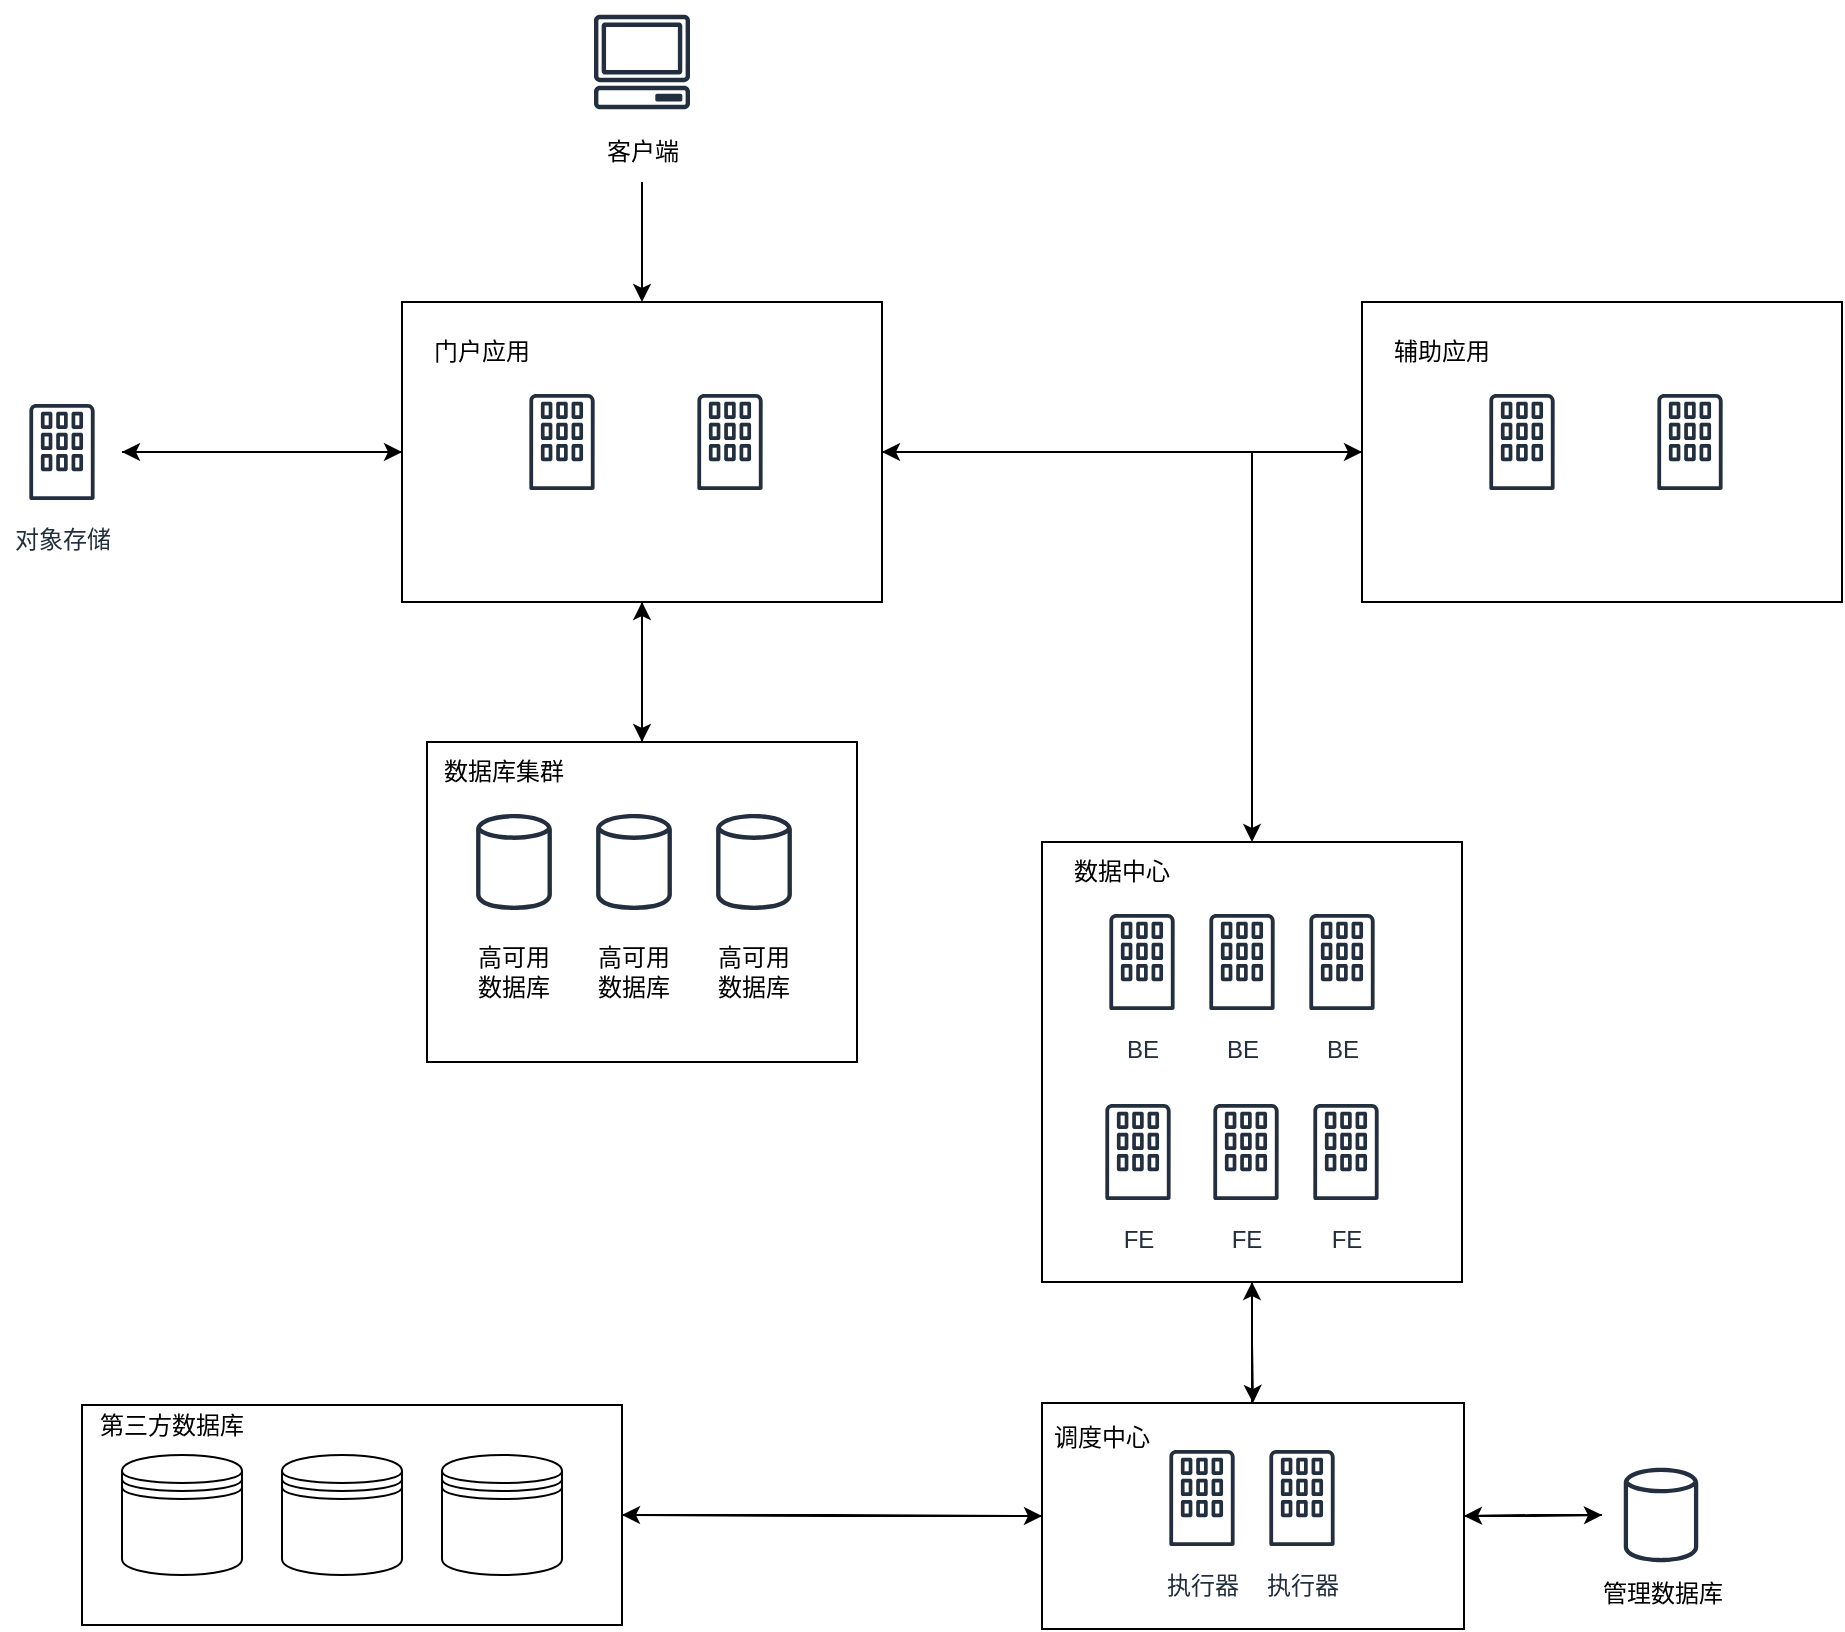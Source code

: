 <mxfile version="21.3.4" type="github">
  <diagram name="第 1 页" id="CWTBCon9eKZ4pM7C-I6c">
    <mxGraphModel dx="1766" dy="846" grid="0" gridSize="10" guides="1" tooltips="1" connect="1" arrows="1" fold="1" page="1" pageScale="1" pageWidth="827" pageHeight="1169" math="0" shadow="0">
      <root>
        <mxCell id="0" />
        <mxCell id="1" parent="0" />
        <mxCell id="lMnNLu0qP9lQJbx2tpE5-22" style="edgeStyle=orthogonalEdgeStyle;rounded=0;orthogonalLoop=1;jettySize=auto;html=1;entryX=0;entryY=0.5;entryDx=0;entryDy=0;" edge="1" parent="1" source="lMnNLu0qP9lQJbx2tpE5-20" target="lMnNLu0qP9lQJbx2tpE5-1">
          <mxGeometry relative="1" as="geometry" />
        </mxCell>
        <mxCell id="lMnNLu0qP9lQJbx2tpE5-20" value="" style="rounded=0;whiteSpace=wrap;html=1;" vertex="1" parent="1">
          <mxGeometry x="90" y="1001.5" width="270" height="110" as="geometry" />
        </mxCell>
        <mxCell id="CzAb9MrKDRJfytbCW6c--45" style="edgeStyle=orthogonalEdgeStyle;rounded=0;orthogonalLoop=1;jettySize=auto;html=1;entryX=0.5;entryY=1;entryDx=0;entryDy=0;" parent="1" source="CzAb9MrKDRJfytbCW6c--18" target="CzAb9MrKDRJfytbCW6c--1" edge="1">
          <mxGeometry relative="1" as="geometry" />
        </mxCell>
        <mxCell id="CzAb9MrKDRJfytbCW6c--18" value="" style="rounded=0;whiteSpace=wrap;html=1;" parent="1" vertex="1">
          <mxGeometry x="262.5" y="670" width="215" height="160" as="geometry" />
        </mxCell>
        <mxCell id="CzAb9MrKDRJfytbCW6c--37" style="edgeStyle=orthogonalEdgeStyle;rounded=0;orthogonalLoop=1;jettySize=auto;html=1;entryX=0;entryY=0.5;entryDx=0;entryDy=0;" parent="1" source="CzAb9MrKDRJfytbCW6c--1" target="CzAb9MrKDRJfytbCW6c--12" edge="1">
          <mxGeometry relative="1" as="geometry" />
        </mxCell>
        <mxCell id="CzAb9MrKDRJfytbCW6c--43" style="edgeStyle=orthogonalEdgeStyle;rounded=0;orthogonalLoop=1;jettySize=auto;html=1;" parent="1" source="CzAb9MrKDRJfytbCW6c--1" target="CzAb9MrKDRJfytbCW6c--16" edge="1">
          <mxGeometry relative="1" as="geometry" />
        </mxCell>
        <mxCell id="CzAb9MrKDRJfytbCW6c--44" style="edgeStyle=orthogonalEdgeStyle;rounded=0;orthogonalLoop=1;jettySize=auto;html=1;entryX=0.5;entryY=0;entryDx=0;entryDy=0;" parent="1" source="CzAb9MrKDRJfytbCW6c--1" target="CzAb9MrKDRJfytbCW6c--18" edge="1">
          <mxGeometry relative="1" as="geometry" />
        </mxCell>
        <mxCell id="lMnNLu0qP9lQJbx2tpE5-12" style="edgeStyle=orthogonalEdgeStyle;rounded=0;orthogonalLoop=1;jettySize=auto;html=1;" edge="1" parent="1" source="CzAb9MrKDRJfytbCW6c--1" target="CzAb9MrKDRJfytbCW6c--48">
          <mxGeometry relative="1" as="geometry" />
        </mxCell>
        <mxCell id="CzAb9MrKDRJfytbCW6c--1" value="" style="rounded=0;whiteSpace=wrap;html=1;" parent="1" vertex="1">
          <mxGeometry x="250" y="450" width="240" height="150" as="geometry" />
        </mxCell>
        <mxCell id="CzAb9MrKDRJfytbCW6c--2" value="" style="sketch=0;outlineConnect=0;fontColor=#232F3E;gradientColor=none;strokeColor=#232F3E;fillColor=#ffffff;dashed=0;verticalLabelPosition=bottom;verticalAlign=top;align=center;html=1;fontSize=12;fontStyle=0;aspect=fixed;shape=mxgraph.aws4.resourceIcon;resIcon=mxgraph.aws4.client;" parent="1" vertex="1">
          <mxGeometry x="340" y="300" width="60" height="60" as="geometry" />
        </mxCell>
        <mxCell id="CzAb9MrKDRJfytbCW6c--8" value="门户应用" style="text;html=1;strokeColor=none;fillColor=none;align=center;verticalAlign=middle;whiteSpace=wrap;rounded=0;" parent="1" vertex="1">
          <mxGeometry x="260" y="460" width="60" height="30" as="geometry" />
        </mxCell>
        <mxCell id="CzAb9MrKDRJfytbCW6c--9" value="" style="sketch=0;outlineConnect=0;fontColor=#232F3E;gradientColor=none;strokeColor=#232F3E;fillColor=#ffffff;dashed=0;verticalLabelPosition=bottom;verticalAlign=top;align=center;html=1;fontSize=12;fontStyle=0;aspect=fixed;shape=mxgraph.aws4.resourceIcon;resIcon=mxgraph.aws4.corporate_data_center;" parent="1" vertex="1">
          <mxGeometry x="300" y="490" width="60" height="60" as="geometry" />
        </mxCell>
        <mxCell id="CzAb9MrKDRJfytbCW6c--10" value="" style="sketch=0;outlineConnect=0;fontColor=#232F3E;gradientColor=none;strokeColor=#232F3E;fillColor=#ffffff;dashed=0;verticalLabelPosition=bottom;verticalAlign=top;align=center;html=1;fontSize=12;fontStyle=0;aspect=fixed;shape=mxgraph.aws4.resourceIcon;resIcon=mxgraph.aws4.corporate_data_center;" parent="1" vertex="1">
          <mxGeometry x="384" y="490" width="60" height="60" as="geometry" />
        </mxCell>
        <mxCell id="CzAb9MrKDRJfytbCW6c--36" style="edgeStyle=orthogonalEdgeStyle;rounded=0;orthogonalLoop=1;jettySize=auto;html=1;" parent="1" source="CzAb9MrKDRJfytbCW6c--12" target="CzAb9MrKDRJfytbCW6c--1" edge="1">
          <mxGeometry relative="1" as="geometry" />
        </mxCell>
        <mxCell id="CzAb9MrKDRJfytbCW6c--12" value="" style="rounded=0;whiteSpace=wrap;html=1;" parent="1" vertex="1">
          <mxGeometry x="730" y="450" width="240" height="150" as="geometry" />
        </mxCell>
        <mxCell id="CzAb9MrKDRJfytbCW6c--13" value="辅助应用" style="text;html=1;strokeColor=none;fillColor=none;align=center;verticalAlign=middle;whiteSpace=wrap;rounded=0;" parent="1" vertex="1">
          <mxGeometry x="740" y="460" width="60" height="30" as="geometry" />
        </mxCell>
        <mxCell id="CzAb9MrKDRJfytbCW6c--14" value="" style="sketch=0;outlineConnect=0;fontColor=#232F3E;gradientColor=none;strokeColor=#232F3E;fillColor=#ffffff;dashed=0;verticalLabelPosition=bottom;verticalAlign=top;align=center;html=1;fontSize=12;fontStyle=0;aspect=fixed;shape=mxgraph.aws4.resourceIcon;resIcon=mxgraph.aws4.corporate_data_center;" parent="1" vertex="1">
          <mxGeometry x="780" y="490" width="60" height="60" as="geometry" />
        </mxCell>
        <mxCell id="CzAb9MrKDRJfytbCW6c--15" value="" style="sketch=0;outlineConnect=0;fontColor=#232F3E;gradientColor=none;strokeColor=#232F3E;fillColor=#ffffff;dashed=0;verticalLabelPosition=bottom;verticalAlign=top;align=center;html=1;fontSize=12;fontStyle=0;aspect=fixed;shape=mxgraph.aws4.resourceIcon;resIcon=mxgraph.aws4.corporate_data_center;" parent="1" vertex="1">
          <mxGeometry x="864" y="490" width="60" height="60" as="geometry" />
        </mxCell>
        <mxCell id="CzAb9MrKDRJfytbCW6c--42" style="edgeStyle=orthogonalEdgeStyle;rounded=0;orthogonalLoop=1;jettySize=auto;html=1;entryX=0;entryY=0.5;entryDx=0;entryDy=0;" parent="1" source="CzAb9MrKDRJfytbCW6c--16" target="CzAb9MrKDRJfytbCW6c--1" edge="1">
          <mxGeometry relative="1" as="geometry" />
        </mxCell>
        <mxCell id="CzAb9MrKDRJfytbCW6c--16" value="对象存储" style="sketch=0;outlineConnect=0;fontColor=#232F3E;gradientColor=none;strokeColor=#232F3E;fillColor=#ffffff;dashed=0;verticalLabelPosition=bottom;verticalAlign=top;align=center;html=1;fontSize=12;fontStyle=0;aspect=fixed;shape=mxgraph.aws4.resourceIcon;resIcon=mxgraph.aws4.corporate_data_center;" parent="1" vertex="1">
          <mxGeometry x="50" y="495" width="60" height="60" as="geometry" />
        </mxCell>
        <mxCell id="CzAb9MrKDRJfytbCW6c--17" value="" style="sketch=0;outlineConnect=0;fontColor=#232F3E;gradientColor=none;strokeColor=#232F3E;fillColor=#ffffff;dashed=0;verticalLabelPosition=bottom;verticalAlign=top;align=center;html=1;fontSize=12;fontStyle=0;aspect=fixed;shape=mxgraph.aws4.resourceIcon;resIcon=mxgraph.aws4.generic_database;" parent="1" vertex="1">
          <mxGeometry x="276" y="700" width="60" height="60" as="geometry" />
        </mxCell>
        <mxCell id="CzAb9MrKDRJfytbCW6c--19" value="" style="sketch=0;outlineConnect=0;fontColor=#232F3E;gradientColor=none;strokeColor=#232F3E;fillColor=#ffffff;dashed=0;verticalLabelPosition=bottom;verticalAlign=top;align=center;html=1;fontSize=12;fontStyle=0;aspect=fixed;shape=mxgraph.aws4.resourceIcon;resIcon=mxgraph.aws4.generic_database;" parent="1" vertex="1">
          <mxGeometry x="336" y="700" width="60" height="60" as="geometry" />
        </mxCell>
        <mxCell id="CzAb9MrKDRJfytbCW6c--20" value="" style="sketch=0;outlineConnect=0;fontColor=#232F3E;gradientColor=none;strokeColor=#232F3E;fillColor=#ffffff;dashed=0;verticalLabelPosition=bottom;verticalAlign=top;align=center;html=1;fontSize=12;fontStyle=0;aspect=fixed;shape=mxgraph.aws4.resourceIcon;resIcon=mxgraph.aws4.generic_database;" parent="1" vertex="1">
          <mxGeometry x="396" y="700" width="60" height="60" as="geometry" />
        </mxCell>
        <mxCell id="CzAb9MrKDRJfytbCW6c--29" value="高可用&lt;br&gt;数据库" style="text;html=1;strokeColor=none;fillColor=none;align=center;verticalAlign=middle;whiteSpace=wrap;rounded=0;" parent="1" vertex="1">
          <mxGeometry x="276" y="760" width="60" height="50" as="geometry" />
        </mxCell>
        <mxCell id="CzAb9MrKDRJfytbCW6c--30" value="高可用&lt;br&gt;数据库" style="text;html=1;strokeColor=none;fillColor=none;align=center;verticalAlign=middle;whiteSpace=wrap;rounded=0;" parent="1" vertex="1">
          <mxGeometry x="336" y="760" width="60" height="50" as="geometry" />
        </mxCell>
        <mxCell id="CzAb9MrKDRJfytbCW6c--31" value="高可用&lt;br&gt;数据库" style="text;html=1;strokeColor=none;fillColor=none;align=center;verticalAlign=middle;whiteSpace=wrap;rounded=0;" parent="1" vertex="1">
          <mxGeometry x="396" y="760" width="60" height="50" as="geometry" />
        </mxCell>
        <mxCell id="CzAb9MrKDRJfytbCW6c--34" style="edgeStyle=orthogonalEdgeStyle;rounded=0;orthogonalLoop=1;jettySize=auto;html=1;entryX=0.5;entryY=0;entryDx=0;entryDy=0;" parent="1" source="CzAb9MrKDRJfytbCW6c--33" target="CzAb9MrKDRJfytbCW6c--1" edge="1">
          <mxGeometry relative="1" as="geometry" />
        </mxCell>
        <mxCell id="CzAb9MrKDRJfytbCW6c--33" value="客户端" style="text;html=1;align=center;verticalAlign=middle;resizable=0;points=[];autosize=1;strokeColor=none;fillColor=none;" parent="1" vertex="1">
          <mxGeometry x="340" y="360" width="60" height="30" as="geometry" />
        </mxCell>
        <mxCell id="CzAb9MrKDRJfytbCW6c--46" value="数据库集群" style="text;html=1;strokeColor=none;fillColor=none;align=center;verticalAlign=middle;whiteSpace=wrap;rounded=0;" parent="1" vertex="1">
          <mxGeometry x="266" y="670" width="70" height="30" as="geometry" />
        </mxCell>
        <mxCell id="lMnNLu0qP9lQJbx2tpE5-15" style="edgeStyle=orthogonalEdgeStyle;rounded=0;orthogonalLoop=1;jettySize=auto;html=1;entryX=0.5;entryY=0;entryDx=0;entryDy=0;" edge="1" parent="1" source="CzAb9MrKDRJfytbCW6c--48" target="lMnNLu0qP9lQJbx2tpE5-1">
          <mxGeometry relative="1" as="geometry" />
        </mxCell>
        <mxCell id="CzAb9MrKDRJfytbCW6c--48" value="" style="rounded=0;whiteSpace=wrap;html=1;" parent="1" vertex="1">
          <mxGeometry x="570" y="720" width="210" height="220" as="geometry" />
        </mxCell>
        <mxCell id="CzAb9MrKDRJfytbCW6c--49" value="FE" style="sketch=0;outlineConnect=0;fontColor=#232F3E;gradientColor=none;strokeColor=#232F3E;fillColor=#ffffff;dashed=0;verticalLabelPosition=bottom;verticalAlign=top;align=center;html=1;fontSize=12;fontStyle=0;aspect=fixed;shape=mxgraph.aws4.resourceIcon;resIcon=mxgraph.aws4.corporate_data_center;" parent="1" vertex="1">
          <mxGeometry x="588" y="845" width="60" height="60" as="geometry" />
        </mxCell>
        <mxCell id="CzAb9MrKDRJfytbCW6c--50" value="BE" style="sketch=0;outlineConnect=0;fontColor=#232F3E;gradientColor=none;strokeColor=#232F3E;fillColor=#ffffff;dashed=0;verticalLabelPosition=bottom;verticalAlign=top;align=center;html=1;fontSize=12;fontStyle=0;aspect=fixed;shape=mxgraph.aws4.resourceIcon;resIcon=mxgraph.aws4.corporate_data_center;" parent="1" vertex="1">
          <mxGeometry x="690" y="750" width="60" height="60" as="geometry" />
        </mxCell>
        <mxCell id="CzAb9MrKDRJfytbCW6c--51" value="BE" style="sketch=0;outlineConnect=0;fontColor=#232F3E;gradientColor=none;strokeColor=#232F3E;fillColor=#ffffff;dashed=0;verticalLabelPosition=bottom;verticalAlign=top;align=center;html=1;fontSize=12;fontStyle=0;aspect=fixed;shape=mxgraph.aws4.resourceIcon;resIcon=mxgraph.aws4.corporate_data_center;" parent="1" vertex="1">
          <mxGeometry x="640" y="750" width="60" height="60" as="geometry" />
        </mxCell>
        <mxCell id="CzAb9MrKDRJfytbCW6c--52" value="BE" style="sketch=0;outlineConnect=0;fontColor=#232F3E;gradientColor=none;strokeColor=#232F3E;fillColor=#ffffff;dashed=0;verticalLabelPosition=bottom;verticalAlign=top;align=center;html=1;fontSize=12;fontStyle=0;aspect=fixed;shape=mxgraph.aws4.resourceIcon;resIcon=mxgraph.aws4.corporate_data_center;" parent="1" vertex="1">
          <mxGeometry x="590" y="750" width="60" height="60" as="geometry" />
        </mxCell>
        <mxCell id="CzAb9MrKDRJfytbCW6c--53" value="FE" style="sketch=0;outlineConnect=0;fontColor=#232F3E;gradientColor=none;strokeColor=#232F3E;fillColor=#ffffff;dashed=0;verticalLabelPosition=bottom;verticalAlign=top;align=center;html=1;fontSize=12;fontStyle=0;aspect=fixed;shape=mxgraph.aws4.resourceIcon;resIcon=mxgraph.aws4.corporate_data_center;" parent="1" vertex="1">
          <mxGeometry x="642" y="845" width="60" height="60" as="geometry" />
        </mxCell>
        <mxCell id="CzAb9MrKDRJfytbCW6c--54" value="FE" style="sketch=0;outlineConnect=0;fontColor=#232F3E;gradientColor=none;strokeColor=#232F3E;fillColor=#ffffff;dashed=0;verticalLabelPosition=bottom;verticalAlign=top;align=center;html=1;fontSize=12;fontStyle=0;aspect=fixed;shape=mxgraph.aws4.resourceIcon;resIcon=mxgraph.aws4.corporate_data_center;" parent="1" vertex="1">
          <mxGeometry x="692" y="845" width="60" height="60" as="geometry" />
        </mxCell>
        <mxCell id="lMnNLu0qP9lQJbx2tpE5-16" style="edgeStyle=orthogonalEdgeStyle;rounded=0;orthogonalLoop=1;jettySize=auto;html=1;" edge="1" parent="1" source="lMnNLu0qP9lQJbx2tpE5-1">
          <mxGeometry relative="1" as="geometry">
            <mxPoint x="675" y="940" as="targetPoint" />
          </mxGeometry>
        </mxCell>
        <mxCell id="lMnNLu0qP9lQJbx2tpE5-18" style="edgeStyle=orthogonalEdgeStyle;rounded=0;orthogonalLoop=1;jettySize=auto;html=1;" edge="1" parent="1" source="lMnNLu0qP9lQJbx2tpE5-1" target="lMnNLu0qP9lQJbx2tpE5-8">
          <mxGeometry relative="1" as="geometry" />
        </mxCell>
        <mxCell id="lMnNLu0qP9lQJbx2tpE5-23" style="edgeStyle=orthogonalEdgeStyle;rounded=0;orthogonalLoop=1;jettySize=auto;html=1;entryX=1;entryY=0.5;entryDx=0;entryDy=0;" edge="1" parent="1" source="lMnNLu0qP9lQJbx2tpE5-1" target="lMnNLu0qP9lQJbx2tpE5-20">
          <mxGeometry relative="1" as="geometry" />
        </mxCell>
        <mxCell id="lMnNLu0qP9lQJbx2tpE5-1" value="" style="rounded=0;whiteSpace=wrap;html=1;" vertex="1" parent="1">
          <mxGeometry x="570" y="1000.5" width="211" height="113" as="geometry" />
        </mxCell>
        <mxCell id="lMnNLu0qP9lQJbx2tpE5-2" value="执行器" style="sketch=0;outlineConnect=0;fontColor=#232F3E;gradientColor=none;strokeColor=#232F3E;fillColor=#ffffff;dashed=0;verticalLabelPosition=bottom;verticalAlign=top;align=center;html=1;fontSize=12;fontStyle=0;aspect=fixed;shape=mxgraph.aws4.resourceIcon;resIcon=mxgraph.aws4.corporate_data_center;" vertex="1" parent="1">
          <mxGeometry x="670" y="1018" width="60" height="60" as="geometry" />
        </mxCell>
        <mxCell id="lMnNLu0qP9lQJbx2tpE5-3" value="执行器" style="sketch=0;outlineConnect=0;fontColor=#232F3E;gradientColor=none;strokeColor=#232F3E;fillColor=#ffffff;dashed=0;verticalLabelPosition=bottom;verticalAlign=top;align=center;html=1;fontSize=12;fontStyle=0;aspect=fixed;shape=mxgraph.aws4.resourceIcon;resIcon=mxgraph.aws4.corporate_data_center;" vertex="1" parent="1">
          <mxGeometry x="620" y="1018" width="60" height="60" as="geometry" />
        </mxCell>
        <mxCell id="lMnNLu0qP9lQJbx2tpE5-5" value="" style="shape=datastore;whiteSpace=wrap;html=1;" vertex="1" parent="1">
          <mxGeometry x="110" y="1026.5" width="60" height="60" as="geometry" />
        </mxCell>
        <mxCell id="lMnNLu0qP9lQJbx2tpE5-6" value="" style="shape=datastore;whiteSpace=wrap;html=1;" vertex="1" parent="1">
          <mxGeometry x="190" y="1026.5" width="60" height="60" as="geometry" />
        </mxCell>
        <mxCell id="lMnNLu0qP9lQJbx2tpE5-7" value="" style="shape=datastore;whiteSpace=wrap;html=1;" vertex="1" parent="1">
          <mxGeometry x="270" y="1026.5" width="60" height="60" as="geometry" />
        </mxCell>
        <mxCell id="lMnNLu0qP9lQJbx2tpE5-19" style="edgeStyle=orthogonalEdgeStyle;rounded=0;orthogonalLoop=1;jettySize=auto;html=1;entryX=1;entryY=0.5;entryDx=0;entryDy=0;" edge="1" parent="1" source="lMnNLu0qP9lQJbx2tpE5-8" target="lMnNLu0qP9lQJbx2tpE5-1">
          <mxGeometry relative="1" as="geometry" />
        </mxCell>
        <mxCell id="lMnNLu0qP9lQJbx2tpE5-8" value="" style="sketch=0;outlineConnect=0;fontColor=#232F3E;gradientColor=none;strokeColor=#232F3E;fillColor=#ffffff;dashed=0;verticalLabelPosition=bottom;verticalAlign=top;align=center;html=1;fontSize=12;fontStyle=0;aspect=fixed;shape=mxgraph.aws4.resourceIcon;resIcon=mxgraph.aws4.generic_database;" vertex="1" parent="1">
          <mxGeometry x="850" y="1027" width="59" height="59" as="geometry" />
        </mxCell>
        <mxCell id="lMnNLu0qP9lQJbx2tpE5-9" value="管理数据库" style="text;html=1;align=center;verticalAlign=middle;resizable=0;points=[];autosize=1;strokeColor=none;fillColor=none;" vertex="1" parent="1">
          <mxGeometry x="840" y="1081" width="80" height="30" as="geometry" />
        </mxCell>
        <mxCell id="lMnNLu0qP9lQJbx2tpE5-10" value="数据中心" style="text;html=1;strokeColor=none;fillColor=none;align=center;verticalAlign=middle;whiteSpace=wrap;rounded=0;" vertex="1" parent="1">
          <mxGeometry x="580" y="720" width="60" height="30" as="geometry" />
        </mxCell>
        <mxCell id="lMnNLu0qP9lQJbx2tpE5-11" value="调度中心" style="text;html=1;strokeColor=none;fillColor=none;align=center;verticalAlign=middle;whiteSpace=wrap;rounded=0;" vertex="1" parent="1">
          <mxGeometry x="570" y="1003" width="60" height="30" as="geometry" />
        </mxCell>
        <mxCell id="lMnNLu0qP9lQJbx2tpE5-21" value="第三方数据库" style="text;html=1;strokeColor=none;fillColor=none;align=center;verticalAlign=middle;whiteSpace=wrap;rounded=0;" vertex="1" parent="1">
          <mxGeometry x="90" y="997" width="90" height="30" as="geometry" />
        </mxCell>
      </root>
    </mxGraphModel>
  </diagram>
</mxfile>
